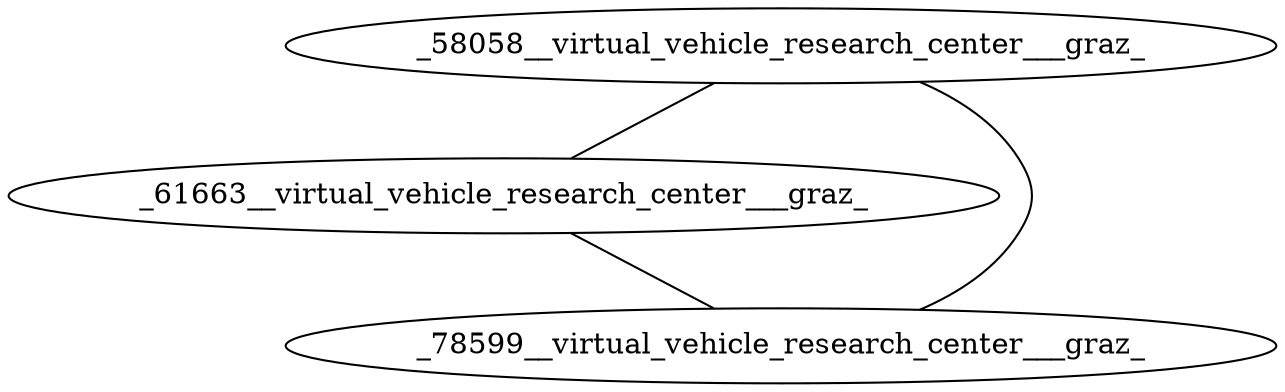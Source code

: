 graph {
_61663__virtual_vehicle_research_center___graz_ -- _78599__virtual_vehicle_research_center___graz_
_58058__virtual_vehicle_research_center___graz_ -- _78599__virtual_vehicle_research_center___graz_
_58058__virtual_vehicle_research_center___graz_ -- _61663__virtual_vehicle_research_center___graz_
}